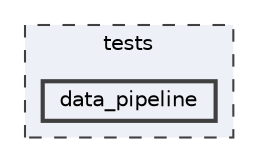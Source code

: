 digraph "tests/data_pipeline"
{
 // INTERACTIVE_SVG=YES
 // LATEX_PDF_SIZE
  bgcolor="transparent";
  edge [fontname=Helvetica,fontsize=10,labelfontname=Helvetica,labelfontsize=10];
  node [fontname=Helvetica,fontsize=10,shape=box,height=0.2,width=0.4];
  compound=true
  subgraph clusterdir_59425e443f801f1f2fd8bbe4959a3ccf {
    graph [ bgcolor="#edf0f7", pencolor="grey25", label="tests", fontname=Helvetica,fontsize=10 style="filled,dashed", URL="dir_59425e443f801f1f2fd8bbe4959a3ccf.html",tooltip=""]
  dir_6738a06eb99bf2e8d9f520da9488f6f7 [label="data_pipeline", fillcolor="#edf0f7", color="grey25", style="filled,bold", URL="dir_6738a06eb99bf2e8d9f520da9488f6f7.html",tooltip=""];
  }
}
